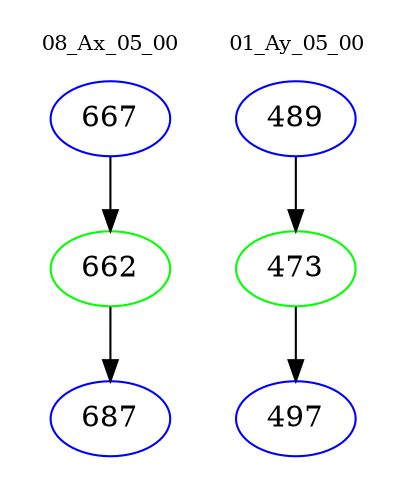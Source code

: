 digraph{
subgraph cluster_0 {
color = white
label = "08_Ax_05_00";
fontsize=10;
T0_667 [label="667", color="blue"]
T0_667 -> T0_662 [color="black"]
T0_662 [label="662", color="green"]
T0_662 -> T0_687 [color="black"]
T0_687 [label="687", color="blue"]
}
subgraph cluster_1 {
color = white
label = "01_Ay_05_00";
fontsize=10;
T1_489 [label="489", color="blue"]
T1_489 -> T1_473 [color="black"]
T1_473 [label="473", color="green"]
T1_473 -> T1_497 [color="black"]
T1_497 [label="497", color="blue"]
}
}
